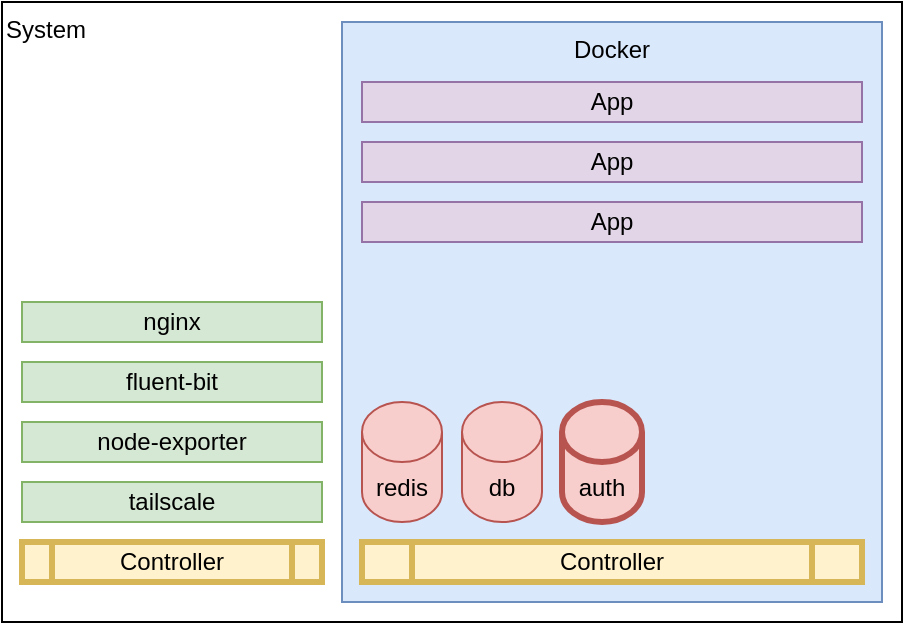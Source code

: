 <mxfile>
    <diagram name="ページ1" id="aswFXnIDJD4aNS9DcvOn">
        <mxGraphModel dx="860" dy="553" grid="1" gridSize="10" guides="1" tooltips="1" connect="1" arrows="1" fold="1" page="1" pageScale="1" pageWidth="827" pageHeight="1169" math="0" shadow="0">
            <root>
                <mxCell id="0"/>
                <mxCell id="1" parent="0"/>
                <mxCell id="2" value="System" style="rounded=0;whiteSpace=wrap;html=1;align=left;verticalAlign=top;" parent="1" vertex="1">
                    <mxGeometry x="80" y="120" width="450" height="310" as="geometry"/>
                </mxCell>
                <mxCell id="CiNuoxfTv6dP-ewFckys-2" value="Docker" style="rounded=0;whiteSpace=wrap;html=1;fillColor=#dae8fc;strokeColor=#6c8ebf;verticalAlign=top;" vertex="1" parent="1">
                    <mxGeometry x="250" y="130" width="270" height="290" as="geometry"/>
                </mxCell>
                <mxCell id="CiNuoxfTv6dP-ewFckys-3" value="redis" style="shape=cylinder3;whiteSpace=wrap;html=1;boundedLbl=1;backgroundOutline=1;size=15;fillColor=#f8cecc;strokeColor=#b85450;" vertex="1" parent="1">
                    <mxGeometry x="260" y="320" width="40" height="60" as="geometry"/>
                </mxCell>
                <mxCell id="CiNuoxfTv6dP-ewFckys-4" value="db" style="shape=cylinder3;whiteSpace=wrap;html=1;boundedLbl=1;backgroundOutline=1;size=15;fillColor=#f8cecc;strokeColor=#b85450;" vertex="1" parent="1">
                    <mxGeometry x="310" y="320" width="40" height="60" as="geometry"/>
                </mxCell>
                <mxCell id="CiNuoxfTv6dP-ewFckys-7" value="App" style="rounded=0;whiteSpace=wrap;html=1;fillColor=#e1d5e7;strokeColor=#9673a6;" vertex="1" parent="1">
                    <mxGeometry x="260" y="160" width="250" height="20" as="geometry"/>
                </mxCell>
                <mxCell id="CiNuoxfTv6dP-ewFckys-8" value="App" style="rounded=0;whiteSpace=wrap;html=1;fillColor=#e1d5e7;strokeColor=#9673a6;" vertex="1" parent="1">
                    <mxGeometry x="260" y="190" width="250" height="20" as="geometry"/>
                </mxCell>
                <mxCell id="CiNuoxfTv6dP-ewFckys-9" value="App" style="rounded=0;whiteSpace=wrap;html=1;fillColor=#e1d5e7;strokeColor=#9673a6;" vertex="1" parent="1">
                    <mxGeometry x="260" y="220" width="250" height="20" as="geometry"/>
                </mxCell>
                <mxCell id="CiNuoxfTv6dP-ewFckys-10" value="nginx" style="rounded=0;whiteSpace=wrap;html=1;fillColor=#d5e8d4;strokeColor=#82b366;" vertex="1" parent="1">
                    <mxGeometry x="90" y="270" width="150" height="20" as="geometry"/>
                </mxCell>
                <mxCell id="CiNuoxfTv6dP-ewFckys-11" value="fluent-bit" style="rounded=0;whiteSpace=wrap;html=1;fillColor=#d5e8d4;strokeColor=#82b366;" vertex="1" parent="1">
                    <mxGeometry x="90" y="300" width="150" height="20" as="geometry"/>
                </mxCell>
                <mxCell id="CiNuoxfTv6dP-ewFckys-12" value="node-exporter" style="rounded=0;whiteSpace=wrap;html=1;fillColor=#d5e8d4;strokeColor=#82b366;" vertex="1" parent="1">
                    <mxGeometry x="90" y="330" width="150" height="20" as="geometry"/>
                </mxCell>
                <mxCell id="CiNuoxfTv6dP-ewFckys-13" value="tailscale" style="rounded=0;whiteSpace=wrap;html=1;fillColor=#d5e8d4;strokeColor=#82b366;" vertex="1" parent="1">
                    <mxGeometry x="90" y="360" width="150" height="20" as="geometry"/>
                </mxCell>
                <mxCell id="CiNuoxfTv6dP-ewFckys-14" value="Controller" style="shape=process;whiteSpace=wrap;html=1;backgroundOutline=1;fillColor=#fff2cc;strokeColor=#d6b656;strokeWidth=3;" vertex="1" parent="1">
                    <mxGeometry x="90" y="390" width="150" height="20" as="geometry"/>
                </mxCell>
                <mxCell id="3" value="Controller" style="shape=process;whiteSpace=wrap;html=1;backgroundOutline=1;fillColor=#fff2cc;strokeColor=#d6b656;strokeWidth=3;" vertex="1" parent="1">
                    <mxGeometry x="260" y="390" width="250" height="20" as="geometry"/>
                </mxCell>
                <mxCell id="4" value="auth" style="shape=cylinder3;whiteSpace=wrap;html=1;boundedLbl=1;backgroundOutline=1;size=15;fillColor=#f8cecc;strokeColor=#b85450;fillStyle=auto;shadow=0;movable=1;resizable=1;rotatable=1;deletable=1;editable=1;connectable=1;strokeWidth=3;" vertex="1" parent="1">
                    <mxGeometry x="360" y="320" width="40" height="60" as="geometry"/>
                </mxCell>
            </root>
        </mxGraphModel>
    </diagram>
</mxfile>
